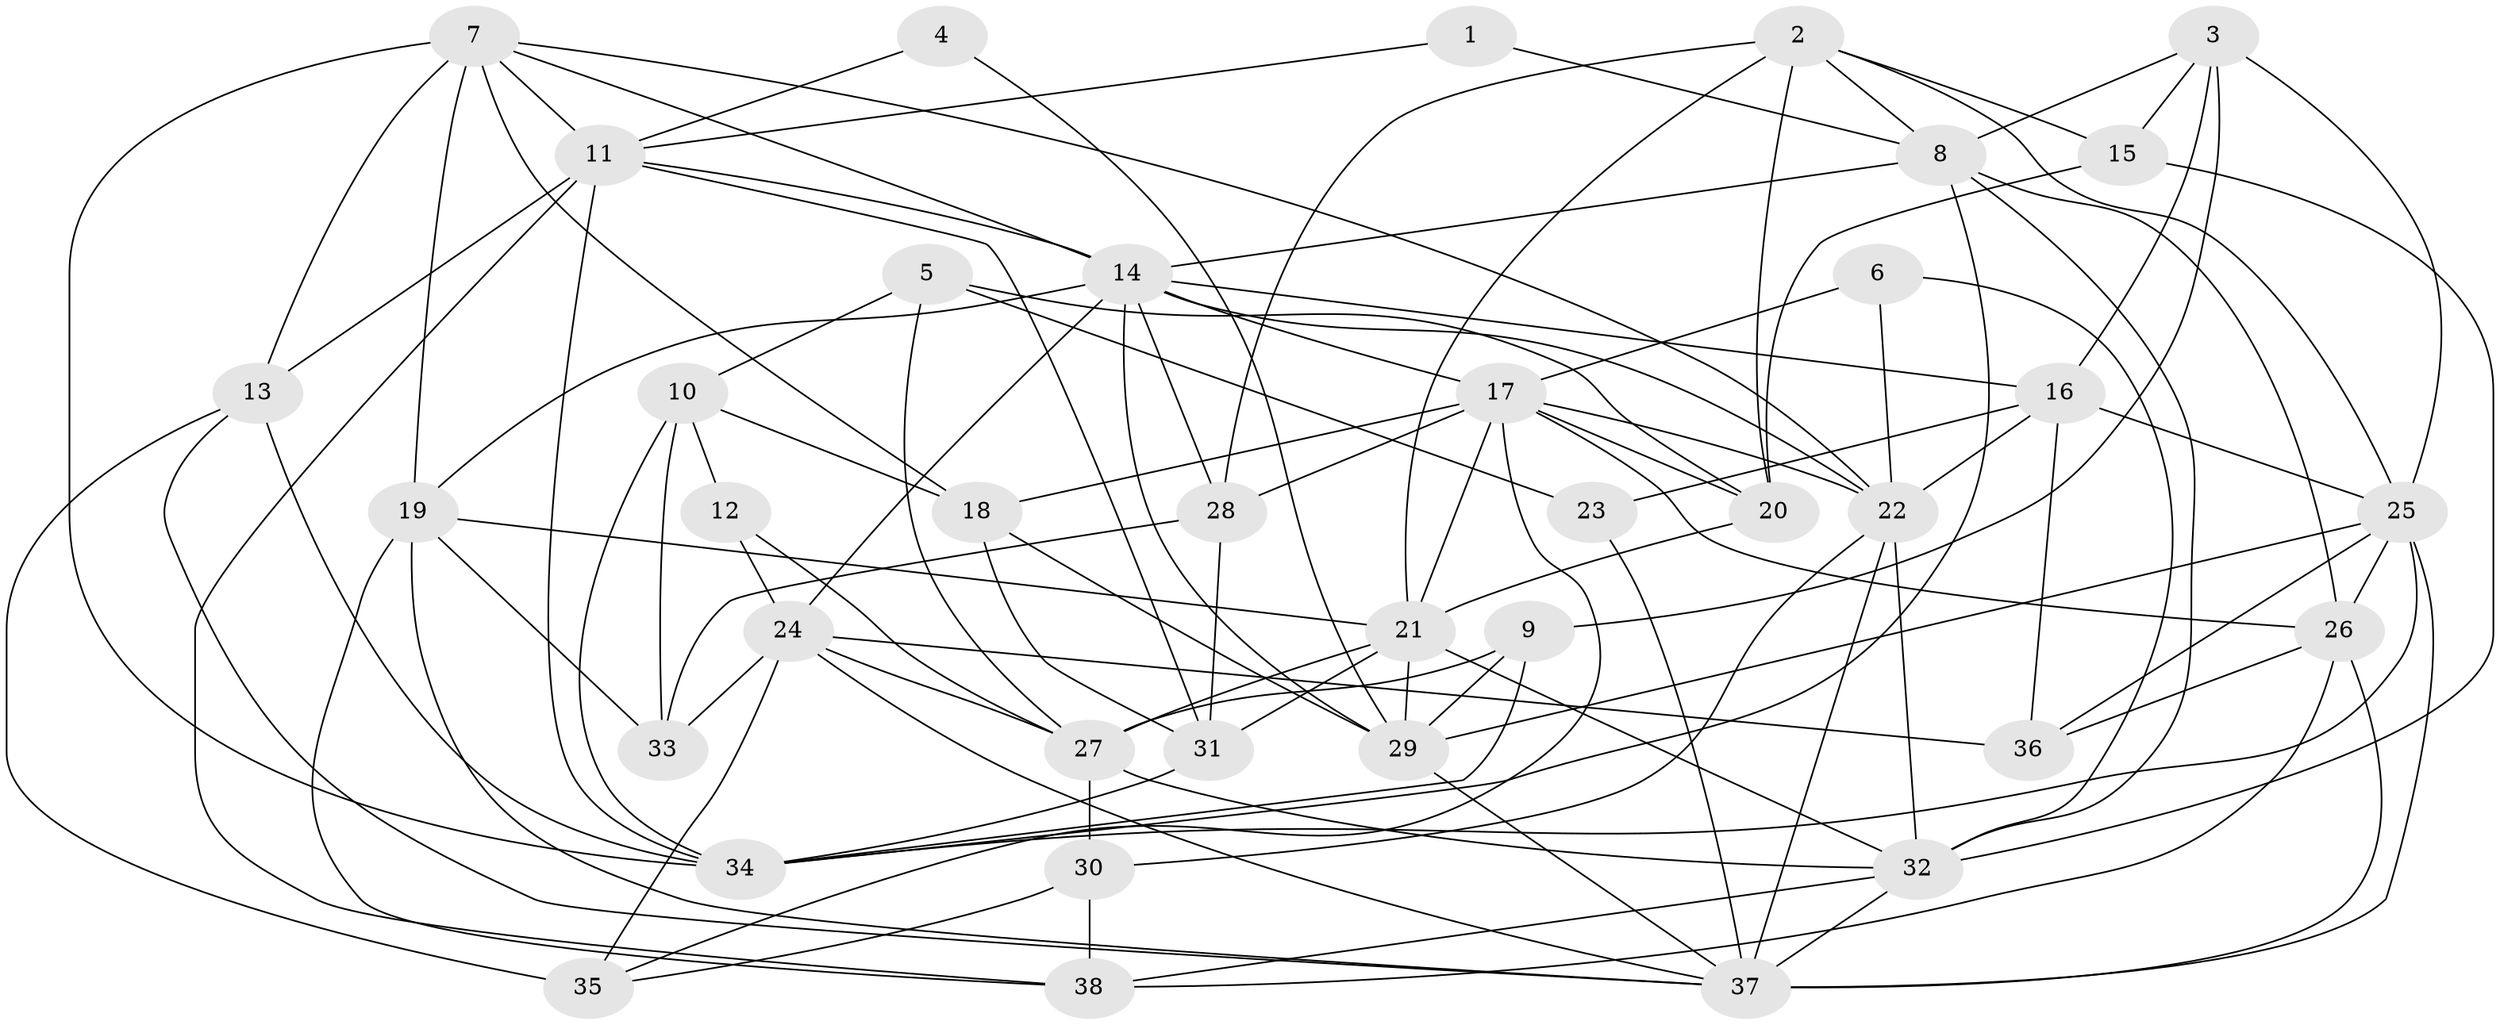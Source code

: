 // original degree distribution, {3: 0.18666666666666668, 6: 0.10666666666666667, 2: 0.12, 4: 0.4266666666666667, 5: 0.13333333333333333, 7: 0.02666666666666667}
// Generated by graph-tools (version 1.1) at 2025/50/03/09/25 03:50:12]
// undirected, 38 vertices, 108 edges
graph export_dot {
graph [start="1"]
  node [color=gray90,style=filled];
  1;
  2;
  3;
  4;
  5;
  6;
  7;
  8;
  9;
  10;
  11;
  12;
  13;
  14;
  15;
  16;
  17;
  18;
  19;
  20;
  21;
  22;
  23;
  24;
  25;
  26;
  27;
  28;
  29;
  30;
  31;
  32;
  33;
  34;
  35;
  36;
  37;
  38;
  1 -- 8 [weight=1.0];
  1 -- 11 [weight=1.0];
  2 -- 8 [weight=1.0];
  2 -- 15 [weight=1.0];
  2 -- 20 [weight=1.0];
  2 -- 21 [weight=1.0];
  2 -- 25 [weight=1.0];
  2 -- 28 [weight=1.0];
  3 -- 8 [weight=1.0];
  3 -- 9 [weight=1.0];
  3 -- 15 [weight=1.0];
  3 -- 16 [weight=1.0];
  3 -- 25 [weight=1.0];
  4 -- 11 [weight=1.0];
  4 -- 29 [weight=1.0];
  5 -- 10 [weight=1.0];
  5 -- 20 [weight=1.0];
  5 -- 23 [weight=1.0];
  5 -- 27 [weight=1.0];
  6 -- 17 [weight=1.0];
  6 -- 22 [weight=1.0];
  6 -- 32 [weight=1.0];
  7 -- 11 [weight=1.0];
  7 -- 13 [weight=1.0];
  7 -- 14 [weight=1.0];
  7 -- 18 [weight=1.0];
  7 -- 19 [weight=1.0];
  7 -- 22 [weight=1.0];
  7 -- 34 [weight=1.0];
  8 -- 14 [weight=1.0];
  8 -- 26 [weight=1.0];
  8 -- 32 [weight=1.0];
  8 -- 34 [weight=1.0];
  9 -- 27 [weight=1.0];
  9 -- 29 [weight=1.0];
  9 -- 34 [weight=1.0];
  10 -- 12 [weight=1.0];
  10 -- 18 [weight=1.0];
  10 -- 33 [weight=1.0];
  10 -- 34 [weight=1.0];
  11 -- 13 [weight=2.0];
  11 -- 14 [weight=1.0];
  11 -- 31 [weight=1.0];
  11 -- 34 [weight=1.0];
  11 -- 38 [weight=1.0];
  12 -- 24 [weight=1.0];
  12 -- 27 [weight=1.0];
  13 -- 34 [weight=1.0];
  13 -- 35 [weight=1.0];
  13 -- 37 [weight=1.0];
  14 -- 16 [weight=1.0];
  14 -- 17 [weight=1.0];
  14 -- 19 [weight=1.0];
  14 -- 22 [weight=1.0];
  14 -- 24 [weight=1.0];
  14 -- 28 [weight=1.0];
  14 -- 29 [weight=1.0];
  15 -- 20 [weight=1.0];
  15 -- 32 [weight=1.0];
  16 -- 22 [weight=1.0];
  16 -- 23 [weight=1.0];
  16 -- 25 [weight=1.0];
  16 -- 36 [weight=1.0];
  17 -- 18 [weight=1.0];
  17 -- 20 [weight=1.0];
  17 -- 21 [weight=1.0];
  17 -- 22 [weight=1.0];
  17 -- 26 [weight=1.0];
  17 -- 28 [weight=1.0];
  17 -- 35 [weight=1.0];
  18 -- 29 [weight=1.0];
  18 -- 31 [weight=1.0];
  19 -- 21 [weight=1.0];
  19 -- 33 [weight=1.0];
  19 -- 37 [weight=1.0];
  19 -- 38 [weight=1.0];
  20 -- 21 [weight=1.0];
  21 -- 27 [weight=1.0];
  21 -- 29 [weight=1.0];
  21 -- 31 [weight=1.0];
  21 -- 32 [weight=1.0];
  22 -- 30 [weight=1.0];
  22 -- 32 [weight=1.0];
  22 -- 37 [weight=1.0];
  23 -- 37 [weight=1.0];
  24 -- 27 [weight=1.0];
  24 -- 33 [weight=1.0];
  24 -- 35 [weight=1.0];
  24 -- 36 [weight=1.0];
  24 -- 37 [weight=1.0];
  25 -- 26 [weight=1.0];
  25 -- 29 [weight=1.0];
  25 -- 34 [weight=1.0];
  25 -- 36 [weight=1.0];
  25 -- 37 [weight=1.0];
  26 -- 36 [weight=1.0];
  26 -- 37 [weight=1.0];
  26 -- 38 [weight=1.0];
  27 -- 30 [weight=1.0];
  27 -- 32 [weight=1.0];
  28 -- 31 [weight=1.0];
  28 -- 33 [weight=1.0];
  29 -- 37 [weight=1.0];
  30 -- 35 [weight=1.0];
  30 -- 38 [weight=1.0];
  31 -- 34 [weight=1.0];
  32 -- 37 [weight=1.0];
  32 -- 38 [weight=1.0];
}
